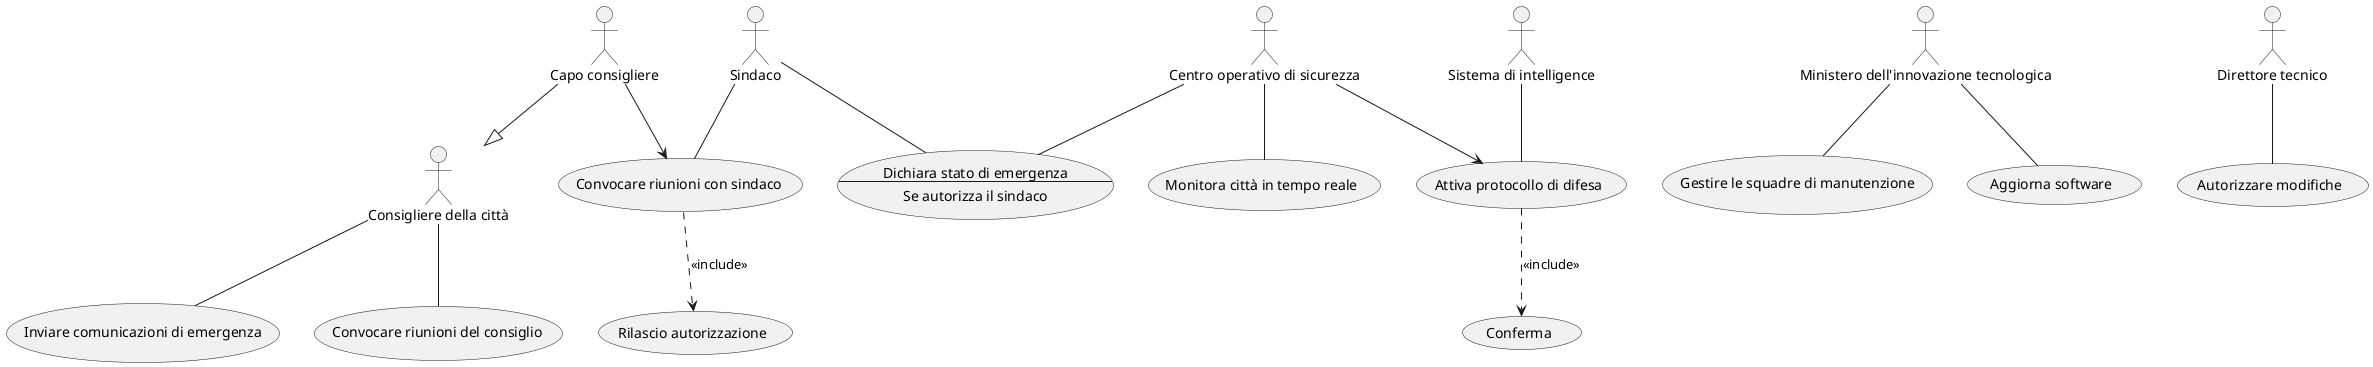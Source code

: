 @startuml
    :Consigliere della città: as CC
    :Capo consigliere: as HeadC

    :Centro operativo di sicurezza: as COS
    :Sistema di intelligence: as SI
    :Sindaco: as S

    :Ministero dell'innovazione tecnologica: as MIT
    :Direttore tecnico: as DT

    (Inviare comunicazioni di emergenza) as UC1
    (Convocare riunioni del consiglio) as UC2

    (Convocare riunioni con sindaco) as UC3
    (Rilascio autorizzazione) as RA

    (Monitora città in tempo reale) as UC4
    (Attiva protocollo di difesa) as UC5
    (Conferma) as UC6
    usecase UC7 as "
        Dichiara stato di emergenza
        --
        Se autorizza il sindaco
    "

    (Gestire le squadre di manutenzione) as UC8
    (Aggiorna software) as UC9

    (Autorizzare modifiche) as UC10

    CC -- UC1
    CC -- UC2

    HeadC --|> CC

    HeadC --> UC3
    UC3 ..> RA : <<include>>
    S -- UC3

    COS -- UC4
    COS --> UC5
    SI -- UC5
    UC5 ..> UC6 : <<include>>
    COS -- UC7
    S -- UC7

    MIT -- UC8
    MIT -- UC9

    DT -- UC10

@enduml